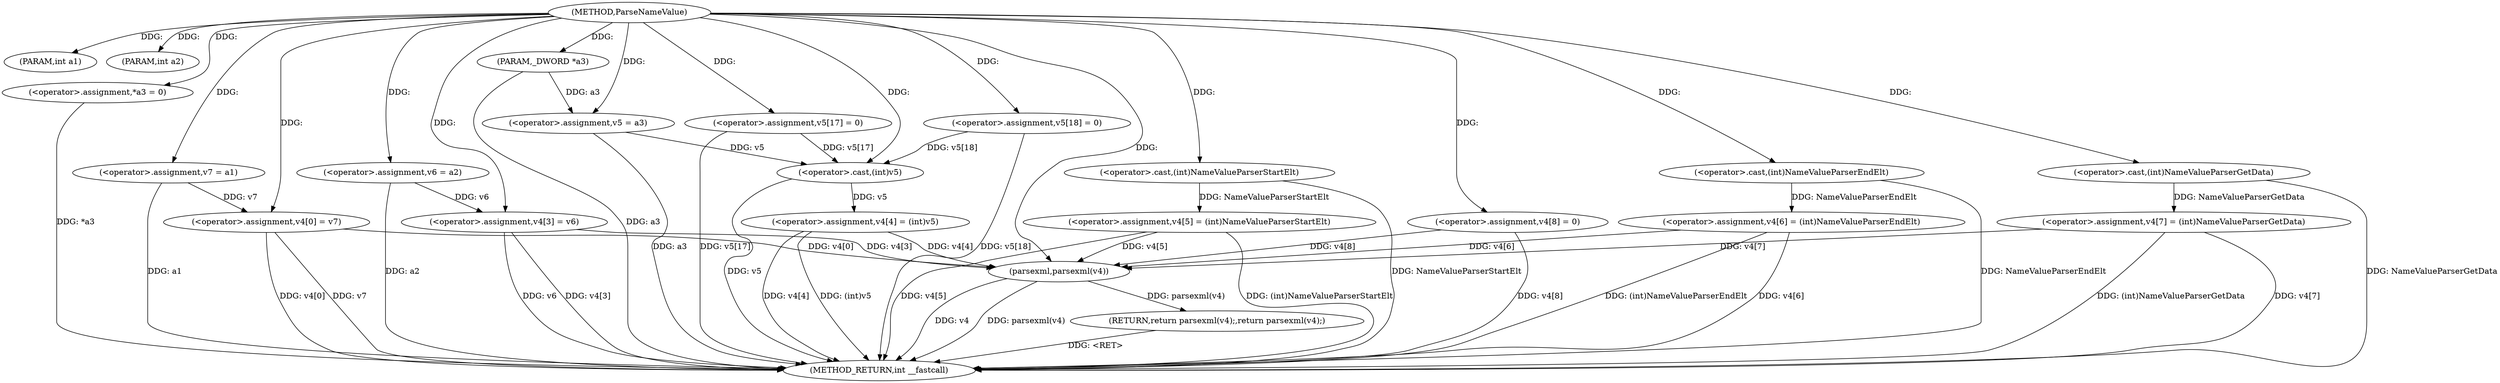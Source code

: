 digraph ParseNameValue {  
"1000105" [label = "(METHOD,ParseNameValue)" ]
"1000183" [label = "(METHOD_RETURN,int __fastcall)" ]
"1000106" [label = "(PARAM,int a1)" ]
"1000107" [label = "(PARAM,int a2)" ]
"1000108" [label = "(PARAM,_DWORD *a3)" ]
"1000114" [label = "(<operator>.assignment,v7 = a1)" ]
"1000117" [label = "(<operator>.assignment,v6 = a2)" ]
"1000120" [label = "(<operator>.assignment,v5 = a3)" ]
"1000123" [label = "(<operator>.assignment,*a3 = 0)" ]
"1000127" [label = "(<operator>.assignment,v5[17] = 0)" ]
"1000132" [label = "(<operator>.assignment,v5[18] = 0)" ]
"1000137" [label = "(<operator>.assignment,v4[0] = v7)" ]
"1000142" [label = "(<operator>.assignment,v4[3] = v6)" ]
"1000147" [label = "(<operator>.assignment,v4[4] = (int)v5)" ]
"1000151" [label = "(<operator>.cast,(int)v5)" ]
"1000154" [label = "(<operator>.assignment,v4[5] = (int)NameValueParserStartElt)" ]
"1000158" [label = "(<operator>.cast,(int)NameValueParserStartElt)" ]
"1000161" [label = "(<operator>.assignment,v4[6] = (int)NameValueParserEndElt)" ]
"1000165" [label = "(<operator>.cast,(int)NameValueParserEndElt)" ]
"1000168" [label = "(<operator>.assignment,v4[7] = (int)NameValueParserGetData)" ]
"1000172" [label = "(<operator>.cast,(int)NameValueParserGetData)" ]
"1000175" [label = "(<operator>.assignment,v4[8] = 0)" ]
"1000180" [label = "(RETURN,return parsexml(v4);,return parsexml(v4);)" ]
"1000181" [label = "(parsexml,parsexml(v4))" ]
  "1000127" -> "1000183"  [ label = "DDG: v5[17]"] 
  "1000117" -> "1000183"  [ label = "DDG: a2"] 
  "1000181" -> "1000183"  [ label = "DDG: v4"] 
  "1000137" -> "1000183"  [ label = "DDG: v4[0]"] 
  "1000137" -> "1000183"  [ label = "DDG: v7"] 
  "1000158" -> "1000183"  [ label = "DDG: NameValueParserStartElt"] 
  "1000181" -> "1000183"  [ label = "DDG: parsexml(v4)"] 
  "1000165" -> "1000183"  [ label = "DDG: NameValueParserEndElt"] 
  "1000142" -> "1000183"  [ label = "DDG: v4[3]"] 
  "1000172" -> "1000183"  [ label = "DDG: NameValueParserGetData"] 
  "1000123" -> "1000183"  [ label = "DDG: *a3"] 
  "1000120" -> "1000183"  [ label = "DDG: a3"] 
  "1000151" -> "1000183"  [ label = "DDG: v5"] 
  "1000132" -> "1000183"  [ label = "DDG: v5[18]"] 
  "1000147" -> "1000183"  [ label = "DDG: v4[4]"] 
  "1000154" -> "1000183"  [ label = "DDG: v4[5]"] 
  "1000154" -> "1000183"  [ label = "DDG: (int)NameValueParserStartElt"] 
  "1000114" -> "1000183"  [ label = "DDG: a1"] 
  "1000175" -> "1000183"  [ label = "DDG: v4[8]"] 
  "1000168" -> "1000183"  [ label = "DDG: v4[7]"] 
  "1000168" -> "1000183"  [ label = "DDG: (int)NameValueParserGetData"] 
  "1000142" -> "1000183"  [ label = "DDG: v6"] 
  "1000108" -> "1000183"  [ label = "DDG: a3"] 
  "1000161" -> "1000183"  [ label = "DDG: (int)NameValueParserEndElt"] 
  "1000161" -> "1000183"  [ label = "DDG: v4[6]"] 
  "1000147" -> "1000183"  [ label = "DDG: (int)v5"] 
  "1000180" -> "1000183"  [ label = "DDG: <RET>"] 
  "1000105" -> "1000106"  [ label = "DDG: "] 
  "1000105" -> "1000107"  [ label = "DDG: "] 
  "1000105" -> "1000108"  [ label = "DDG: "] 
  "1000105" -> "1000114"  [ label = "DDG: "] 
  "1000105" -> "1000117"  [ label = "DDG: "] 
  "1000108" -> "1000120"  [ label = "DDG: a3"] 
  "1000105" -> "1000120"  [ label = "DDG: "] 
  "1000105" -> "1000123"  [ label = "DDG: "] 
  "1000105" -> "1000127"  [ label = "DDG: "] 
  "1000105" -> "1000132"  [ label = "DDG: "] 
  "1000114" -> "1000137"  [ label = "DDG: v7"] 
  "1000105" -> "1000137"  [ label = "DDG: "] 
  "1000117" -> "1000142"  [ label = "DDG: v6"] 
  "1000105" -> "1000142"  [ label = "DDG: "] 
  "1000151" -> "1000147"  [ label = "DDG: v5"] 
  "1000127" -> "1000151"  [ label = "DDG: v5[17]"] 
  "1000120" -> "1000151"  [ label = "DDG: v5"] 
  "1000132" -> "1000151"  [ label = "DDG: v5[18]"] 
  "1000105" -> "1000151"  [ label = "DDG: "] 
  "1000158" -> "1000154"  [ label = "DDG: NameValueParserStartElt"] 
  "1000105" -> "1000158"  [ label = "DDG: "] 
  "1000165" -> "1000161"  [ label = "DDG: NameValueParserEndElt"] 
  "1000105" -> "1000165"  [ label = "DDG: "] 
  "1000172" -> "1000168"  [ label = "DDG: NameValueParserGetData"] 
  "1000105" -> "1000172"  [ label = "DDG: "] 
  "1000105" -> "1000175"  [ label = "DDG: "] 
  "1000181" -> "1000180"  [ label = "DDG: parsexml(v4)"] 
  "1000142" -> "1000181"  [ label = "DDG: v4[3]"] 
  "1000137" -> "1000181"  [ label = "DDG: v4[0]"] 
  "1000161" -> "1000181"  [ label = "DDG: v4[6]"] 
  "1000147" -> "1000181"  [ label = "DDG: v4[4]"] 
  "1000154" -> "1000181"  [ label = "DDG: v4[5]"] 
  "1000175" -> "1000181"  [ label = "DDG: v4[8]"] 
  "1000168" -> "1000181"  [ label = "DDG: v4[7]"] 
  "1000105" -> "1000181"  [ label = "DDG: "] 
}
